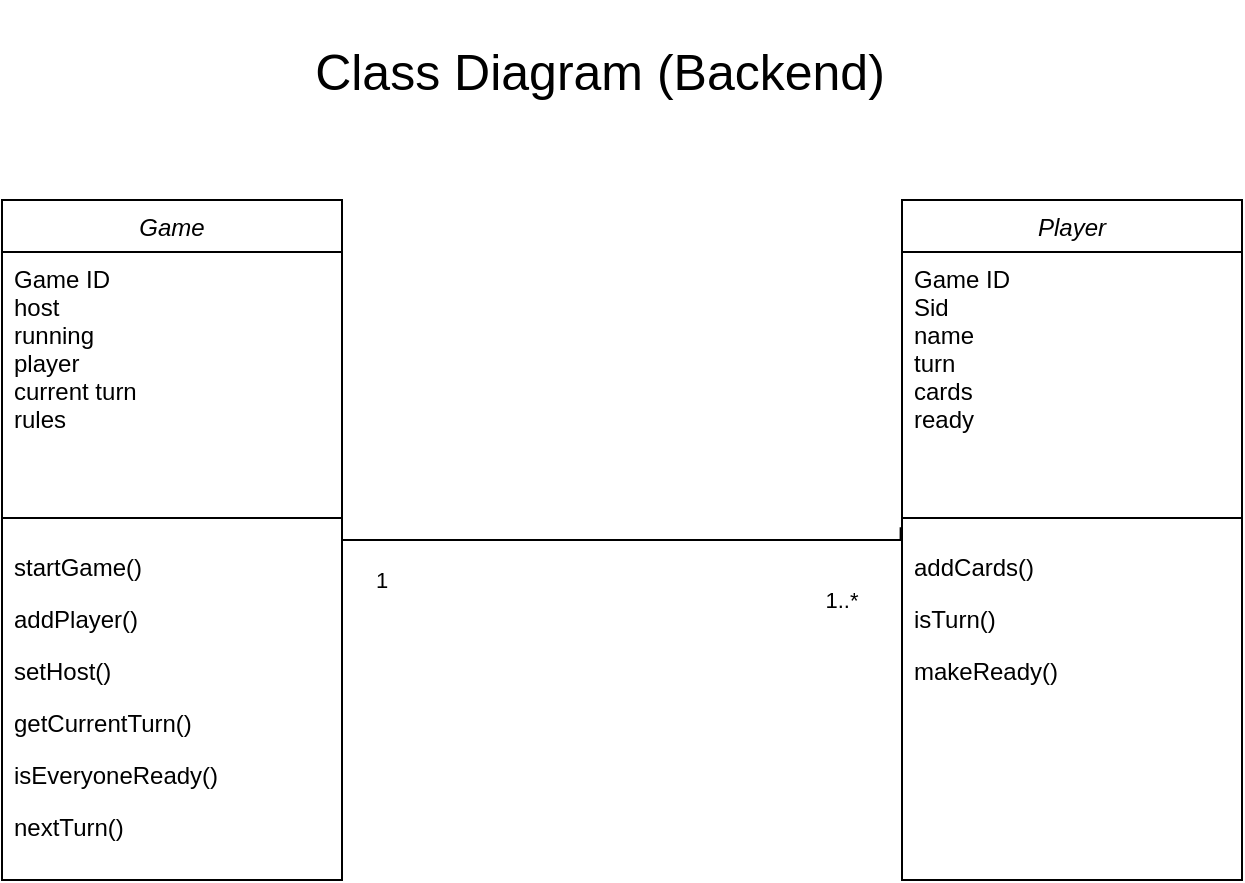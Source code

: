 <mxfile version="15.4.1" type="device"><diagram id="syoMLQtvyZuc46TDVVIe" name="Page-1"><mxGraphModel dx="1483" dy="781" grid="1" gridSize="10" guides="1" tooltips="1" connect="1" arrows="1" fold="1" page="1" pageScale="1" pageWidth="850" pageHeight="1100" math="0" shadow="0"><root><mxCell id="0"/><mxCell id="1" parent="0"/><mxCell id="37g-yT-uzoDJ6dDPhl3b-46" style="edgeStyle=orthogonalEdgeStyle;rounded=0;orthogonalLoop=1;jettySize=auto;html=1;fontSize=25;endArrow=none;endFill=0;entryX=-0.004;entryY=-0.247;entryDx=0;entryDy=0;entryPerimeter=0;" parent="1" source="37g-yT-uzoDJ6dDPhl3b-47" target="37g-yT-uzoDJ6dDPhl3b-64" edge="1"><mxGeometry relative="1" as="geometry"><Array as="points"><mxPoint x="759" y="530"/></Array><mxPoint x="710" y="570" as="targetPoint"/></mxGeometry></mxCell><mxCell id="37g-yT-uzoDJ6dDPhl3b-47" value="Game" style="swimlane;fontStyle=2;align=center;verticalAlign=top;childLayout=stackLayout;horizontal=1;startSize=26;horizontalStack=0;resizeParent=1;resizeLast=0;collapsible=1;marginBottom=0;rounded=0;shadow=0;strokeWidth=1;" parent="1" vertex="1"><mxGeometry x="310" y="360" width="170" height="340" as="geometry"><mxRectangle x="230" y="140" width="160" height="26" as="alternateBounds"/></mxGeometry></mxCell><mxCell id="37g-yT-uzoDJ6dDPhl3b-50" value="Game ID&#10;host&#10;running&#10;player&#10;current turn&#10;rules&#10;&#10;" style="text;align=left;verticalAlign=top;spacingLeft=4;spacingRight=4;overflow=hidden;rotatable=0;points=[[0,0.5],[1,0.5]];portConstraint=eastwest;rounded=0;shadow=0;html=0;" parent="37g-yT-uzoDJ6dDPhl3b-47" vertex="1"><mxGeometry y="26" width="170" height="122" as="geometry"/></mxCell><mxCell id="37g-yT-uzoDJ6dDPhl3b-51" value="" style="line;html=1;strokeWidth=1;align=left;verticalAlign=middle;spacingTop=-1;spacingLeft=3;spacingRight=3;rotatable=0;labelPosition=right;points=[];portConstraint=eastwest;" parent="37g-yT-uzoDJ6dDPhl3b-47" vertex="1"><mxGeometry y="148" width="170" height="22" as="geometry"/></mxCell><mxCell id="37g-yT-uzoDJ6dDPhl3b-54" value="startGame()" style="text;align=left;verticalAlign=top;spacingLeft=4;spacingRight=4;overflow=hidden;rotatable=0;points=[[0,0.5],[1,0.5]];portConstraint=eastwest;" parent="37g-yT-uzoDJ6dDPhl3b-47" vertex="1"><mxGeometry y="170" width="170" height="26" as="geometry"/></mxCell><mxCell id="37g-yT-uzoDJ6dDPhl3b-52" value="addPlayer()" style="text;align=left;verticalAlign=top;spacingLeft=4;spacingRight=4;overflow=hidden;rotatable=0;points=[[0,0.5],[1,0.5]];portConstraint=eastwest;" parent="37g-yT-uzoDJ6dDPhl3b-47" vertex="1"><mxGeometry y="196" width="170" height="26" as="geometry"/></mxCell><mxCell id="37g-yT-uzoDJ6dDPhl3b-53" value="setHost()" style="text;align=left;verticalAlign=top;spacingLeft=4;spacingRight=4;overflow=hidden;rotatable=0;points=[[0,0.5],[1,0.5]];portConstraint=eastwest;" parent="37g-yT-uzoDJ6dDPhl3b-47" vertex="1"><mxGeometry y="222" width="170" height="26" as="geometry"/></mxCell><mxCell id="nySlcGvvvgGM9e_DsXrj-4" value="getCurrentTurn()" style="text;align=left;verticalAlign=top;spacingLeft=4;spacingRight=4;overflow=hidden;rotatable=0;points=[[0,0.5],[1,0.5]];portConstraint=eastwest;" vertex="1" parent="37g-yT-uzoDJ6dDPhl3b-47"><mxGeometry y="248" width="170" height="26" as="geometry"/></mxCell><mxCell id="nySlcGvvvgGM9e_DsXrj-5" value="isEveryoneReady()" style="text;align=left;verticalAlign=top;spacingLeft=4;spacingRight=4;overflow=hidden;rotatable=0;points=[[0,0.5],[1,0.5]];portConstraint=eastwest;" vertex="1" parent="37g-yT-uzoDJ6dDPhl3b-47"><mxGeometry y="274" width="170" height="26" as="geometry"/></mxCell><mxCell id="nySlcGvvvgGM9e_DsXrj-6" value="nextTurn()" style="text;align=left;verticalAlign=top;spacingLeft=4;spacingRight=4;overflow=hidden;rotatable=0;points=[[0,0.5],[1,0.5]];portConstraint=eastwest;" vertex="1" parent="37g-yT-uzoDJ6dDPhl3b-47"><mxGeometry y="300" width="170" height="26" as="geometry"/></mxCell><mxCell id="37g-yT-uzoDJ6dDPhl3b-55" value="Class Diagram (Backend)" style="text;html=1;strokeColor=none;fillColor=none;align=center;verticalAlign=middle;whiteSpace=wrap;rounded=0;fontSize=25;" parent="1" vertex="1"><mxGeometry x="427" y="260" width="364" height="70" as="geometry"/></mxCell><mxCell id="37g-yT-uzoDJ6dDPhl3b-66" value="1..*" style="text;html=1;strokeColor=none;fillColor=none;align=center;verticalAlign=middle;whiteSpace=wrap;rounded=0;fontSize=11;" parent="1" vertex="1"><mxGeometry x="710" y="540" width="40" height="40" as="geometry"/></mxCell><mxCell id="37g-yT-uzoDJ6dDPhl3b-76" value="1" style="text;html=1;strokeColor=none;fillColor=none;align=center;verticalAlign=middle;whiteSpace=wrap;rounded=0;fontSize=11;" parent="1" vertex="1"><mxGeometry x="480" y="540" width="40" height="20" as="geometry"/></mxCell><mxCell id="nySlcGvvvgGM9e_DsXrj-8" value="Player" style="swimlane;fontStyle=2;align=center;verticalAlign=top;childLayout=stackLayout;horizontal=1;startSize=26;horizontalStack=0;resizeParent=1;resizeLast=0;collapsible=1;marginBottom=0;rounded=0;shadow=0;strokeWidth=1;" vertex="1" parent="1"><mxGeometry x="760" y="360" width="170" height="340" as="geometry"><mxRectangle x="230" y="140" width="160" height="26" as="alternateBounds"/></mxGeometry></mxCell><mxCell id="nySlcGvvvgGM9e_DsXrj-9" value="Game ID&#10;Sid&#10;name&#10;turn&#10;cards&#10;ready&#10;" style="text;align=left;verticalAlign=top;spacingLeft=4;spacingRight=4;overflow=hidden;rotatable=0;points=[[0,0.5],[1,0.5]];portConstraint=eastwest;rounded=0;shadow=0;html=0;" vertex="1" parent="nySlcGvvvgGM9e_DsXrj-8"><mxGeometry y="26" width="170" height="122" as="geometry"/></mxCell><mxCell id="nySlcGvvvgGM9e_DsXrj-10" value="" style="line;html=1;strokeWidth=1;align=left;verticalAlign=middle;spacingTop=-1;spacingLeft=3;spacingRight=3;rotatable=0;labelPosition=right;points=[];portConstraint=eastwest;" vertex="1" parent="nySlcGvvvgGM9e_DsXrj-8"><mxGeometry y="148" width="170" height="22" as="geometry"/></mxCell><mxCell id="37g-yT-uzoDJ6dDPhl3b-64" value="addCards()&#10;" style="text;align=left;verticalAlign=top;spacingLeft=4;spacingRight=4;overflow=hidden;rotatable=0;points=[[0,0.5],[1,0.5]];portConstraint=eastwest;" parent="nySlcGvvvgGM9e_DsXrj-8" vertex="1"><mxGeometry y="170" width="170" height="26" as="geometry"/></mxCell><mxCell id="37g-yT-uzoDJ6dDPhl3b-62" value="isTurn()&#10;" style="text;align=left;verticalAlign=top;spacingLeft=4;spacingRight=4;overflow=hidden;rotatable=0;points=[[0,0.5],[1,0.5]];portConstraint=eastwest;" parent="nySlcGvvvgGM9e_DsXrj-8" vertex="1"><mxGeometry y="196" width="170" height="26" as="geometry"/></mxCell><mxCell id="37g-yT-uzoDJ6dDPhl3b-63" value="makeReady()&#10;" style="text;align=left;verticalAlign=top;spacingLeft=4;spacingRight=4;overflow=hidden;rotatable=0;points=[[0,0.5],[1,0.5]];portConstraint=eastwest;" parent="nySlcGvvvgGM9e_DsXrj-8" vertex="1"><mxGeometry y="222" width="170" height="26" as="geometry"/></mxCell></root></mxGraphModel></diagram></mxfile>